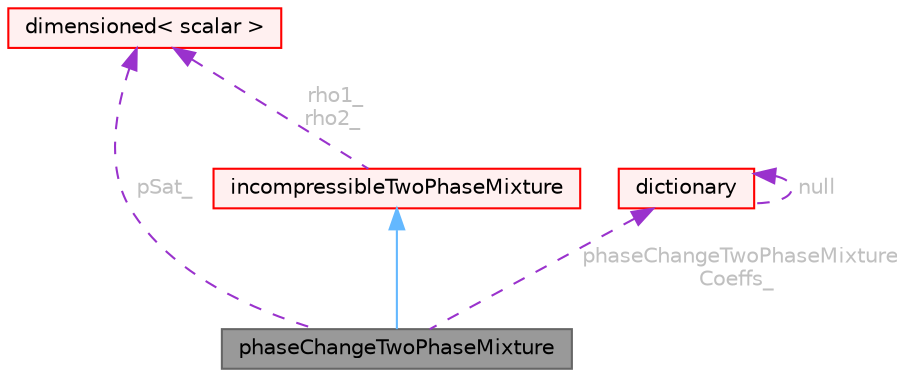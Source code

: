 digraph "phaseChangeTwoPhaseMixture"
{
 // LATEX_PDF_SIZE
  bgcolor="transparent";
  edge [fontname=Helvetica,fontsize=10,labelfontname=Helvetica,labelfontsize=10];
  node [fontname=Helvetica,fontsize=10,shape=box,height=0.2,width=0.4];
  Node1 [id="Node000001",label="phaseChangeTwoPhaseMixture",height=0.2,width=0.4,color="gray40", fillcolor="grey60", style="filled", fontcolor="black",tooltip=" "];
  Node2 -> Node1 [id="edge1_Node000001_Node000002",dir="back",color="steelblue1",style="solid",tooltip=" "];
  Node2 [id="Node000002",label="incompressibleTwoPhaseMixture",height=0.2,width=0.4,color="red", fillcolor="#FFF0F0", style="filled",URL="$classFoam_1_1incompressibleTwoPhaseMixture.html",tooltip="A two-phase incompressible transportModel."];
  Node34 -> Node2 [id="edge2_Node000002_Node000034",dir="back",color="darkorchid3",style="dashed",tooltip=" ",label=" rho1_\nrho2_",fontcolor="grey" ];
  Node34 [id="Node000034",label="dimensioned\< scalar \>",height=0.2,width=0.4,color="red", fillcolor="#FFF0F0", style="filled",URL="$classFoam_1_1dimensioned.html",tooltip=" "];
  Node10 -> Node1 [id="edge3_Node000001_Node000010",dir="back",color="darkorchid3",style="dashed",tooltip=" ",label=" phaseChangeTwoPhaseMixture\lCoeffs_",fontcolor="grey" ];
  Node10 [id="Node000010",label="dictionary",height=0.2,width=0.4,color="red", fillcolor="#FFF0F0", style="filled",URL="$classFoam_1_1dictionary.html",tooltip="A list of keyword definitions, which are a keyword followed by a number of values (eg,..."];
  Node10 -> Node10 [id="edge4_Node000010_Node000010",dir="back",color="darkorchid3",style="dashed",tooltip=" ",label=" null",fontcolor="grey" ];
  Node34 -> Node1 [id="edge5_Node000001_Node000034",dir="back",color="darkorchid3",style="dashed",tooltip=" ",label=" pSat_",fontcolor="grey" ];
}
